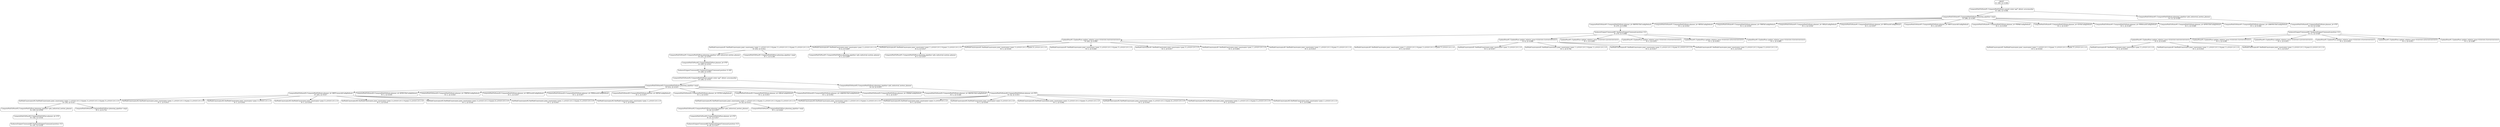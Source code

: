 digraph MCTS {
  node [shape=box, style=rounded];
  0 [label="ROOT
N=300, Q=0.906"];
  1 [label="ComputePathToState#1.ComputePathToState.named_state=gp7_detect_arucomarker
N=300, Q=0.906"];
  2 [label="ComputePathToState#1.ComputePathToState.planning_pipeline=ompl
N=286, Q=0.905"];
  3 [label="ComputePathToState#1.ComputePathToState.planner_id=BKPIECEkConfigDefault
N=275, Q=0.908"];
  4 [label="YaskawaGripperCommand#1.YaskawaGripperCommand.position=0.0
N=274, Q=0.908"];
  5 [label="UpdatePose#1.UpdatePose.update_relative_pose=0.0;0.0;0.14;0.0;0.0;0.0;0.0
N=263, Q=0.909"];
  6 [label="SetPathConstraints#1.SetPathConstraints.joint_constraints=joint_1_s,0.0,0.1,0.1,1.0;joint_3_s,0.0,0.1,0.1,1.0;joint_5_s,0.0,0.1,0.1,1.0
N=253, Q=0.912"];
  7 [label="ComputePathToPose#1.ComputePathToPose.planning_pipeline=pilz_industrial_motion_planner
N=251, Q=0.915"];
  8 [label="ComputePathToPose#1.ComputePathToPose.planner_id=PTP
N=250, Q=0.915"];
  9 [label="YaskawaGripperCommand#2.YaskawaGripperCommand.position=0.365
N=249, Q=0.915"];
  10 [label="ComputePathToState#2.ComputePathToState.named_state=gp7_detect_arucomarker
N=248, Q=0.915"];
  11 [label="ComputePathToState#2.ComputePathToState.planning_pipeline=ompl
N=214, Q=0.915"];
  12 [label="ComputePathToState#2.ComputePathToState.planner_id=RRTConnectkConfigDefault
N=203, Q=0.917"];
  13 [label="SetPathConstraints#2.SetPathConstraints.joint_constraints=joint_1_s,0.0,0.1,0.1,1.0;joint_3_s,0.0,0.1,0.1,1.0;joint_5_s,0.0,0.1,0.1,1.0
N=195, Q=0.917"];
  14 [label="ComputePathToPose#2.ComputePathToPose.planning_pipeline=pilz_industrial_motion_planner
N=193, Q=0.918"];
  15 [label="ComputePathToPose#2.ComputePathToPose.planner_id=PTP
N=192, Q=0.918"];
  16 [label="YaskawaGripperCommand#3.YaskawaGripperCommand.position=0.0
N=191, Q=0.918"];
  17 [label="ComputePathToPose#2.ComputePathToPose.planning_pipeline=ompl
N=1, Q=0.753"];
  18 [label="SetPathConstraints#2.SetPathConstraints.joint_constraints=joint_1_s,0.0,0.1,0.1,1.0;joint_3_s,0.0,0.1,0.1,1.0
N=1, Q=0.915"];
  19 [label="SetPathConstraints#2.SetPathConstraints.joint_constraints=joint_3_s,0.0,0.1,0.1,1.0
N=1, Q=0.916"];
  20 [label="SetPathConstraints#2.SetPathConstraints.joint_constraints=joint_5_s,0.0,0.1,0.1,1.0
N=1, Q=0.916"];
  21 [label="SetPathConstraints#2.SetPathConstraints.joint_constraints=joint_3_s,0.0,0.1,0.1,1.0;joint_5_s,0.0,0.1,0.1,1.0
N=1, Q=0.914"];
  22 [label="SetPathConstraints#2.SetPathConstraints.joint_constraints=joint_3_s,0.0,0.1,0.1,1.0;joint_6_s,0.0,0.1,0.1,1.0
N=1, Q=0.918"];
  23 [label="SetPathConstraints#2.SetPathConstraints.joint_constraints=joint_1_s,0.0,0.1,0.1,1.0;joint_5_s,0.0,0.1,0.1,1.0
N=1, Q=0.919"];
  24 [label="SetPathConstraints#2.SetPathConstraints.joint_constraints=joint_1_s,0.0,0.1,0.1,1.0
N=1, Q=0.891"];
  25 [label="ComputePathToState#2.ComputePathToState.planner_id=KPIECEkConfigDefault
N=1, Q=0.919"];
  26 [label="ComputePathToState#2.ComputePathToState.planner_id=TRRTkConfigDefault
N=1, Q=0.916"];
  27 [label="ComputePathToState#2.ComputePathToState.planner_id=RRTstarkConfigDefault
N=1, Q=0.917"];
  28 [label="ComputePathToState#2.ComputePathToState.planner_id=PRMstarkConfigDefault
N=1, Q=0.917"];
  29 [label="ComputePathToState#2.ComputePathToState.planner_id=RRTkConfigDefault
N=1, Q=0.917"];
  30 [label="ComputePathToState#2.ComputePathToState.planner_id=ESTkConfigDefault
N=1, Q=0.915"];
  31 [label="ComputePathToState#2.ComputePathToState.planner_id=SBLkConfigDefault
N=1, Q=0.915"];
  32 [label="ComputePathToState#2.ComputePathToState.planner_id=LBKPIECEkConfigDefault
N=1, Q=0.916"];
  33 [label="ComputePathToState#2.ComputePathToState.planner_id=PRMkConfigDefault
N=1, Q=0.917"];
  34 [label="ComputePathToState#2.ComputePathToState.planner_id=BKPIECEkConfigDefault
N=1, Q=0.428"];
  35 [label="ComputePathToState#2.ComputePathToState.planning_pipeline=pilz_industrial_motion_planner
N=33, Q=0.915"];
  36 [label="ComputePathToState#2.ComputePathToState.planner_id=PTP
N=32, Q=0.915"];
  37 [label="SetPathConstraints#2.SetPathConstraints.joint_constraints=joint_1_s,0.0,0.1,0.1,1.0;joint_3_s,0.0,0.1,0.1,1.0;joint_5_s,0.0,0.1,0.1,1.0
N=24, Q=0.913"];
  38 [label="ComputePathToPose#2.ComputePathToPose.planning_pipeline=pilz_industrial_motion_planner
N=22, Q=0.917"];
  39 [label="ComputePathToPose#2.ComputePathToPose.planner_id=PTP
N=21, Q=0.917"];
  40 [label="YaskawaGripperCommand#3.YaskawaGripperCommand.position=0.0
N=20, Q=0.917"];
  41 [label="ComputePathToPose#2.ComputePathToPose.planning_pipeline=ompl
N=1, Q=0.825"];
  42 [label="SetPathConstraints#2.SetPathConstraints.joint_constraints=joint_1_s,0.0,0.1,0.1,1.0;joint_3_s,0.0,0.1,0.1,1.0
N=1, Q=0.993"];
  43 [label="SetPathConstraints#2.SetPathConstraints.joint_constraints=joint_3_s,0.0,0.1,0.1,1.0
N=1, Q=0.915"];
  44 [label="SetPathConstraints#2.SetPathConstraints.joint_constraints=joint_5_s,0.0,0.1,0.1,1.0
N=1, Q=0.919"];
  45 [label="SetPathConstraints#2.SetPathConstraints.joint_constraints=joint_3_s,0.0,0.1,0.1,1.0;joint_5_s,0.0,0.1,0.1,1.0
N=1, Q=0.892"];
  46 [label="SetPathConstraints#2.SetPathConstraints.joint_constraints=joint_3_s,0.0,0.1,0.1,1.0;joint_6_s,0.0,0.1,0.1,1.0
N=1, Q=0.918"];
  47 [label="SetPathConstraints#2.SetPathConstraints.joint_constraints=joint_1_s,0.0,0.1,0.1,1.0;joint_5_s,0.0,0.1,0.1,1.0
N=1, Q=0.916"];
  48 [label="SetPathConstraints#2.SetPathConstraints.joint_constraints=joint_1_s,0.0,0.1,0.1,1.0
N=1, Q=0.888"];
  49 [label="ComputePathToPose#1.ComputePathToPose.planning_pipeline=ompl
N=1, Q=0.300"];
  50 [label="SetPathConstraints#1.SetPathConstraints.joint_constraints=joint_3_s,0.0,0.1,0.1,1.0
N=2, Q=0.897"];
  51 [label="ComputePathToPose#1.ComputePathToPose.planning_pipeline=pilz_industrial_motion_planner
N=1, Q=0.897"];
  52 [label="SetPathConstraints#1.SetPathConstraints.joint_constraints=joint_1_s,0.0,0.1,0.1,1.0;joint_3_s,0.0,0.1,0.1,1.0
N=2, Q=0.917"];
  53 [label="ComputePathToPose#1.ComputePathToPose.planning_pipeline=pilz_industrial_motion_planner
N=1, Q=0.917"];
  54 [label="SetPathConstraints#1.SetPathConstraints.joint_constraints=joint_3_s,0.0,0.1,0.1,1.0;joint_6_s,0.0,0.1,0.1,1.0
N=1, Q=0.916"];
  55 [label="SetPathConstraints#1.SetPathConstraints.joint_constraints=joint_3_s,0.0,0.1,0.1,1.0;joint_5_s,0.0,0.1,0.1,1.0
N=1, Q=0.000"];
  56 [label="SetPathConstraints#1.SetPathConstraints.joint_constraints=joint_5_s,0.0,0.1,0.1,1.0
N=1, Q=0.917"];
  57 [label="SetPathConstraints#1.SetPathConstraints.joint_constraints=joint_1_s,0.0,0.1,0.1,1.0
N=1, Q=0.893"];
  58 [label="SetPathConstraints#1.SetPathConstraints.joint_constraints=joint_1_s,0.0,0.1,0.1,1.0;joint_5_s,0.0,0.1,0.1,1.0
N=1, Q=0.915"];
  59 [label="UpdatePose#1.UpdatePose.update_relative_pose=0.0;0.0;0.13;0.0;0.0;0.0;0.0
N=6, Q=0.896"];
  60 [label="SetPathConstraints#1.SetPathConstraints.joint_constraints=joint_1_s,0.0,0.1,0.1,1.0;joint_3_s,0.0,0.1,0.1,1.0;joint_5_s,0.0,0.1,0.1,1.0
N=1, Q=0.915"];
  61 [label="SetPathConstraints#1.SetPathConstraints.joint_constraints=joint_3_s,0.0,0.1,0.1,1.0
N=1, Q=0.917"];
  62 [label="SetPathConstraints#1.SetPathConstraints.joint_constraints=joint_1_s,0.0,0.1,0.1,1.0;joint_3_s,0.0,0.1,0.1,1.0
N=1, Q=0.792"];
  63 [label="SetPathConstraints#1.SetPathConstraints.joint_constraints=joint_3_s,0.0,0.1,0.1,1.0;joint_6_s,0.0,0.1,0.1,1.0
N=1, Q=0.917"];
  64 [label="SetPathConstraints#1.SetPathConstraints.joint_constraints=joint_3_s,0.0,0.1,0.1,1.0;joint_5_s,0.0,0.1,0.1,1.0
N=1, Q=0.916"];
  65 [label="UpdatePose#1.UpdatePose.update_relative_pose=0.0;0.0;0.12;0.0;0.0;0.0;0.0
N=1, Q=0.903"];
  66 [label="UpdatePose#1.UpdatePose.update_relative_pose=0.0;0.0;0.115;0.0;0.0;0.0;0.0
N=1, Q=0.911"];
  67 [label="UpdatePose#1.UpdatePose.update_relative_pose=0.0;0.0;0.125;0.0;0.0;0.0;0.0
N=1, Q=0.914"];
  68 [label="UpdatePose#1.UpdatePose.update_relative_pose=0.0;0.0;0.15;0.0;0.0;0.0;0.0
N=1, Q=0.885"];
  69 [label="ComputePathToState#1.ComputePathToState.planner_id=RRTkConfigDefault
N=1, Q=0.914"];
  70 [label="ComputePathToState#1.ComputePathToState.planner_id=TRRTkConfigDefault
N=1, Q=0.916"];
  71 [label="ComputePathToState#1.ComputePathToState.planner_id=SBLkConfigDefault
N=1, Q=0.916"];
  72 [label="ComputePathToState#1.ComputePathToState.planner_id=RRTstarkConfigDefault
N=1, Q=0.917"];
  73 [label="ComputePathToState#1.ComputePathToState.planner_id=RRTConnectkConfigDefault
N=1, Q=0.917"];
  74 [label="ComputePathToState#1.ComputePathToState.planner_id=PRMkConfigDefault
N=1, Q=0.918"];
  75 [label="ComputePathToState#1.ComputePathToState.planner_id=ESTkConfigDefault
N=1, Q=0.917"];
  76 [label="ComputePathToState#1.ComputePathToState.planner_id=PRMstarkConfigDefault
N=1, Q=0.427"];
  77 [label="ComputePathToState#1.ComputePathToState.planner_id=KPIECEkConfigDefault
N=1, Q=0.920"];
  78 [label="ComputePathToState#1.ComputePathToState.planner_id=LBKPIECEkConfigDefault
N=1, Q=0.426"];
  79 [label="ComputePathToState#1.ComputePathToState.planning_pipeline=pilz_industrial_motion_planner
N=13, Q=0.920"];
  80 [label="ComputePathToState#1.ComputePathToState.planner_id=PTP
N=12, Q=0.920"];
  81 [label="YaskawaGripperCommand#1.YaskawaGripperCommand.position=0.0
N=11, Q=0.920"];
  82 [label="UpdatePose#1.UpdatePose.update_relative_pose=0.0;0.0;0.14;0.0;0.0;0.0;0.0
N=5, Q=0.918"];
  83 [label="SetPathConstraints#1.SetPathConstraints.joint_constraints=joint_1_s,0.0,0.1,0.1,1.0;joint_3_s,0.0,0.1,0.1,1.0;joint_5_s,0.0,0.1,0.1,1.0
N=1, Q=0.918"];
  84 [label="SetPathConstraints#1.SetPathConstraints.joint_constraints=joint_3_s,0.0,0.1,0.1,1.0
N=1, Q=0.919"];
  85 [label="SetPathConstraints#1.SetPathConstraints.joint_constraints=joint_1_s,0.0,0.1,0.1,1.0;joint_3_s,0.0,0.1,0.1,1.0
N=1, Q=0.916"];
  86 [label="SetPathConstraints#1.SetPathConstraints.joint_constraints=joint_3_s,0.0,0.1,0.1,1.0;joint_6_s,0.0,0.1,0.1,1.0
N=1, Q=0.917"];
  87 [label="UpdatePose#1.UpdatePose.update_relative_pose=0.0;0.0;0.13;0.0;0.0;0.0;0.0
N=1, Q=0.991"];
  88 [label="UpdatePose#1.UpdatePose.update_relative_pose=0.0;0.0;0.12;0.0;0.0;0.0;0.0
N=1, Q=0.911"];
  89 [label="UpdatePose#1.UpdatePose.update_relative_pose=0.0;0.0;0.115;0.0;0.0;0.0;0.0
N=1, Q=0.910"];
  90 [label="UpdatePose#1.UpdatePose.update_relative_pose=0.0;0.0;0.125;0.0;0.0;0.0;0.0
N=1, Q=0.913"];
  91 [label="UpdatePose#1.UpdatePose.update_relative_pose=0.0;0.0;0.15;0.0;0.0;0.0;0.0
N=1, Q=0.887"];
  0 -> 1;
  1 -> 2;
  2 -> 3;
  3 -> 4;
  4 -> 5;
  5 -> 6;
  6 -> 7;
  7 -> 8;
  8 -> 9;
  9 -> 10;
  10 -> 11;
  11 -> 12;
  12 -> 13;
  13 -> 14;
  14 -> 15;
  15 -> 16;
  13 -> 17;
  12 -> 18;
  12 -> 19;
  12 -> 20;
  12 -> 21;
  12 -> 22;
  12 -> 23;
  12 -> 24;
  11 -> 25;
  11 -> 26;
  11 -> 27;
  11 -> 28;
  11 -> 29;
  11 -> 30;
  11 -> 31;
  11 -> 32;
  11 -> 33;
  11 -> 34;
  10 -> 35;
  35 -> 36;
  36 -> 37;
  37 -> 38;
  38 -> 39;
  39 -> 40;
  37 -> 41;
  36 -> 42;
  36 -> 43;
  36 -> 44;
  36 -> 45;
  36 -> 46;
  36 -> 47;
  36 -> 48;
  6 -> 49;
  5 -> 50;
  50 -> 51;
  5 -> 52;
  52 -> 53;
  5 -> 54;
  5 -> 55;
  5 -> 56;
  5 -> 57;
  5 -> 58;
  4 -> 59;
  59 -> 60;
  59 -> 61;
  59 -> 62;
  59 -> 63;
  59 -> 64;
  4 -> 65;
  4 -> 66;
  4 -> 67;
  4 -> 68;
  2 -> 69;
  2 -> 70;
  2 -> 71;
  2 -> 72;
  2 -> 73;
  2 -> 74;
  2 -> 75;
  2 -> 76;
  2 -> 77;
  2 -> 78;
  1 -> 79;
  79 -> 80;
  80 -> 81;
  81 -> 82;
  82 -> 83;
  82 -> 84;
  82 -> 85;
  82 -> 86;
  81 -> 87;
  81 -> 88;
  81 -> 89;
  81 -> 90;
  81 -> 91;
}
